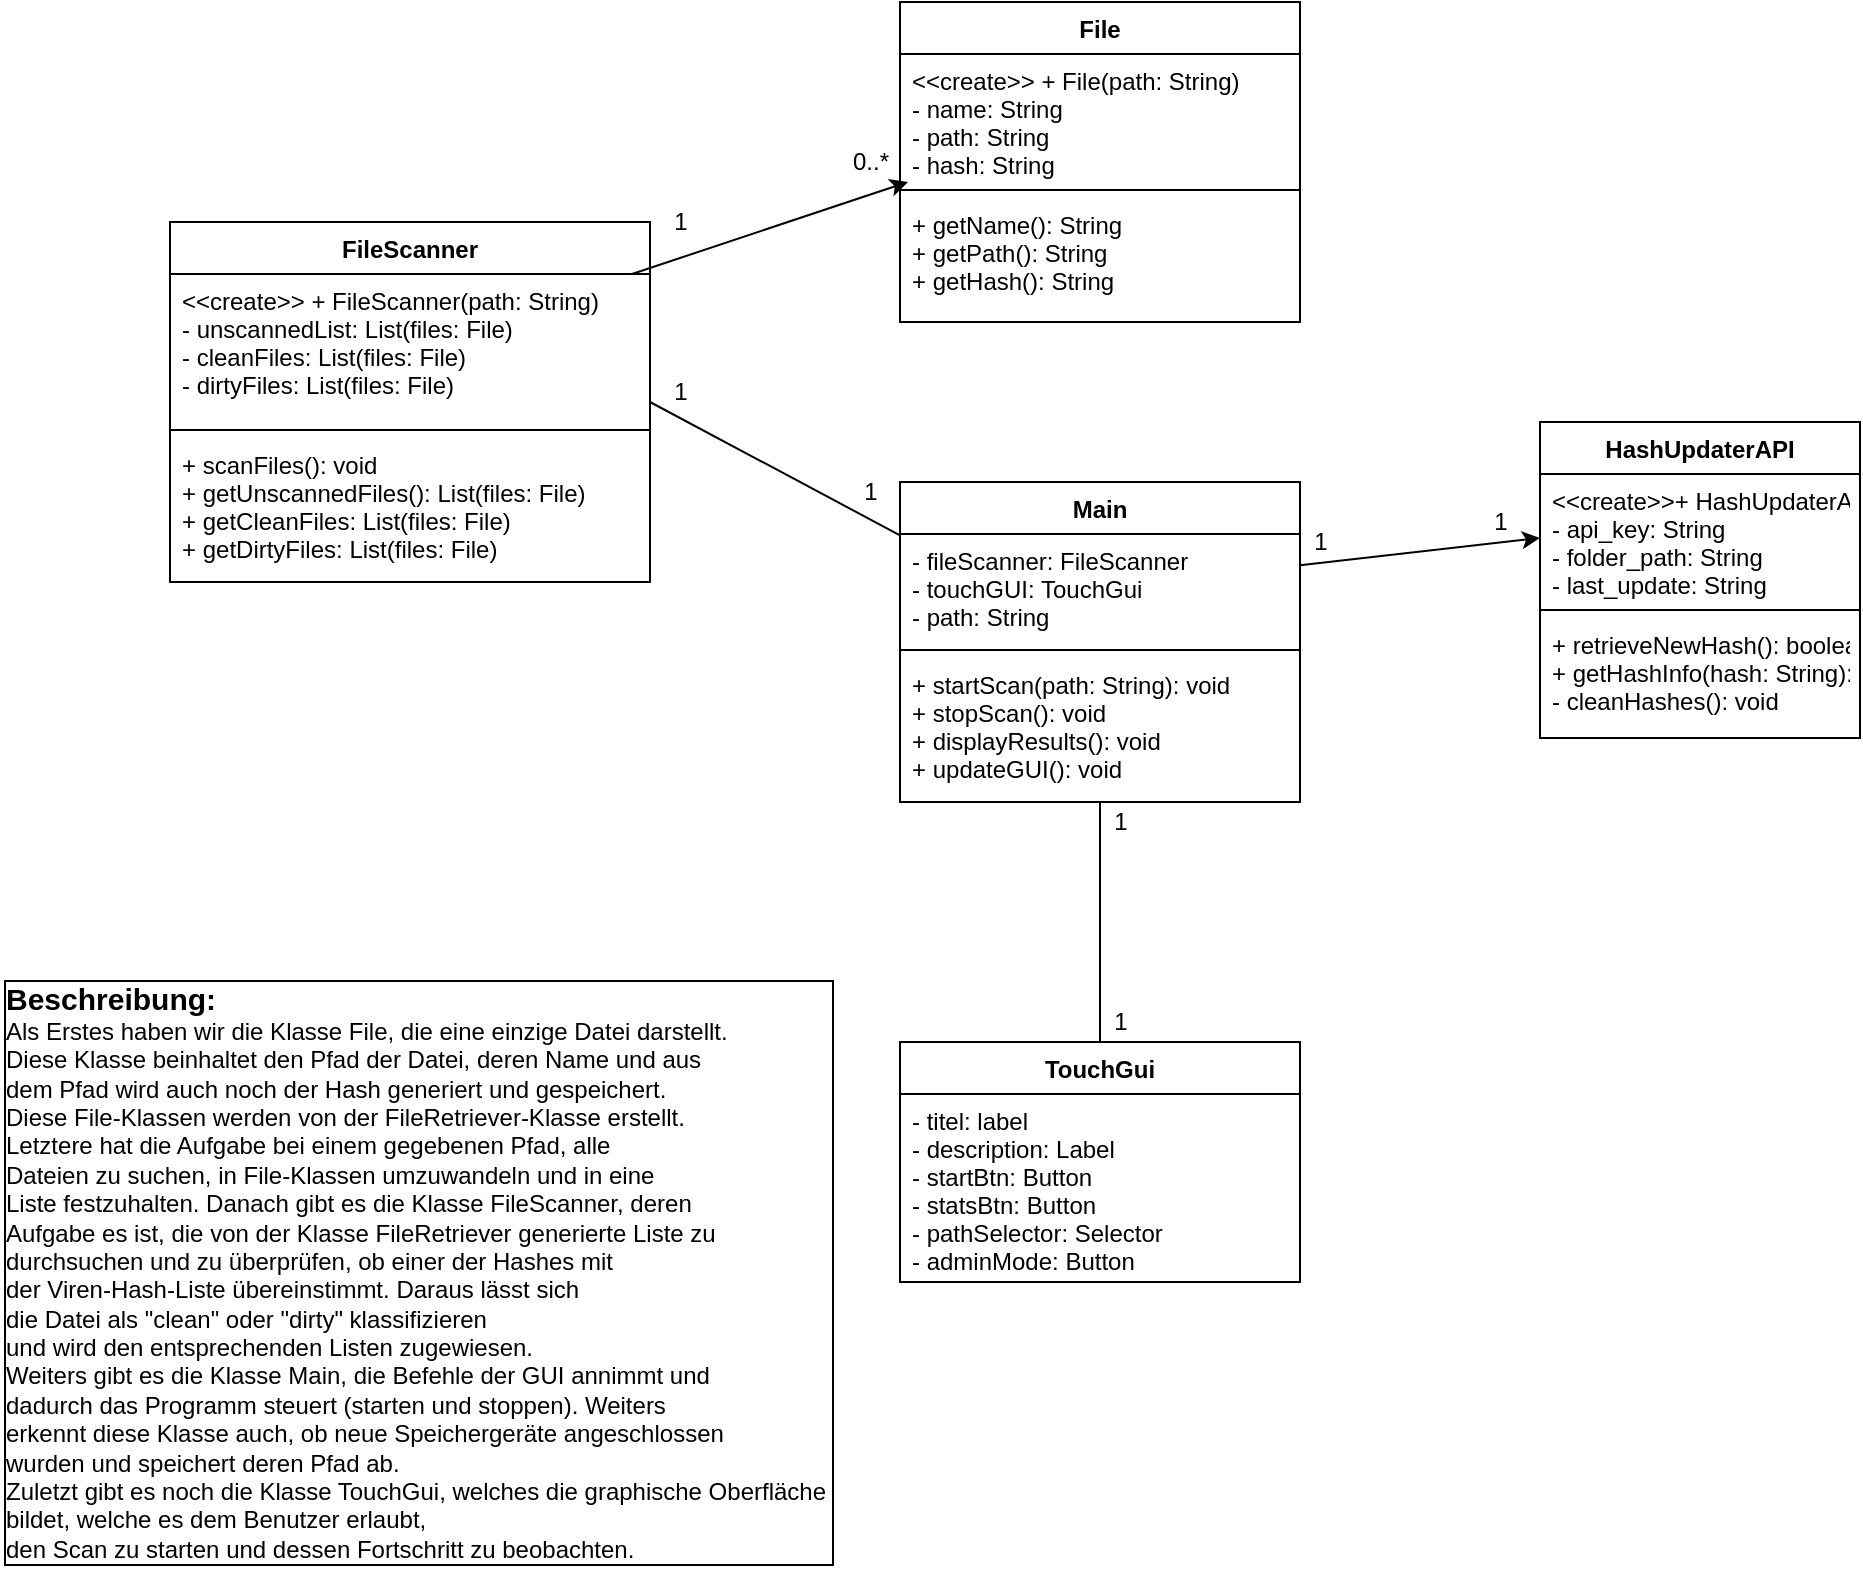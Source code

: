 <mxfile version="20.2.3" type="device"><diagram id="mL7l7FPVyaIDCE2y-QLY" name="Page-1"><mxGraphModel dx="2048" dy="754" grid="1" gridSize="10" guides="1" tooltips="1" connect="1" arrows="1" fold="1" page="1" pageScale="1" pageWidth="827" pageHeight="1169" math="0" shadow="0"><root><mxCell id="0"/><mxCell id="1" parent="0"/><mxCell id="8Jf-jBWoyHpCgJug0loW-1" value="File" style="swimlane;fontStyle=1;align=center;verticalAlign=top;childLayout=stackLayout;horizontal=1;startSize=26;horizontalStack=0;resizeParent=1;resizeParentMax=0;resizeLast=0;collapsible=1;marginBottom=0;" parent="1" vertex="1"><mxGeometry x="440" y="40" width="200" height="160" as="geometry"><mxRectangle x="480" y="120" width="60" height="30" as="alternateBounds"/></mxGeometry></mxCell><mxCell id="8Jf-jBWoyHpCgJug0loW-2" value="&lt;&lt;create&gt;&gt; + File(path: String)&#10;- name: String&#10;- path: String&#10;- hash: String" style="text;strokeColor=none;fillColor=none;align=left;verticalAlign=top;spacingLeft=4;spacingRight=4;overflow=hidden;rotatable=0;points=[[0,0.5],[1,0.5]];portConstraint=eastwest;" parent="8Jf-jBWoyHpCgJug0loW-1" vertex="1"><mxGeometry y="26" width="200" height="64" as="geometry"/></mxCell><mxCell id="8Jf-jBWoyHpCgJug0loW-3" value="" style="line;strokeWidth=1;fillColor=none;align=left;verticalAlign=middle;spacingTop=-1;spacingLeft=3;spacingRight=3;rotatable=0;labelPosition=right;points=[];portConstraint=eastwest;" parent="8Jf-jBWoyHpCgJug0loW-1" vertex="1"><mxGeometry y="90" width="200" height="8" as="geometry"/></mxCell><mxCell id="8Jf-jBWoyHpCgJug0loW-4" value="+ getName(): String&#10;+ getPath(): String&#10;+ getHash(): String" style="text;strokeColor=none;fillColor=none;align=left;verticalAlign=top;spacingLeft=4;spacingRight=4;overflow=hidden;rotatable=0;points=[[0,0.5],[1,0.5]];portConstraint=eastwest;" parent="8Jf-jBWoyHpCgJug0loW-1" vertex="1"><mxGeometry y="98" width="200" height="62" as="geometry"/></mxCell><mxCell id="8Jf-jBWoyHpCgJug0loW-26" style="rounded=0;orthogonalLoop=1;jettySize=auto;html=1;exitX=1;exitY=0.5;exitDx=0;exitDy=0;endArrow=none;endFill=0;" parent="1" source="8Jf-jBWoyHpCgJug0loW-10" target="8Jf-jBWoyHpCgJug0loW-15" edge="1"><mxGeometry relative="1" as="geometry"/></mxCell><mxCell id="8Jf-jBWoyHpCgJug0loW-10" value="FileScanner" style="swimlane;fontStyle=1;align=center;verticalAlign=top;childLayout=stackLayout;horizontal=1;startSize=26;horizontalStack=0;resizeParent=1;resizeParentMax=0;resizeLast=0;collapsible=1;marginBottom=0;" parent="1" vertex="1"><mxGeometry x="75" y="150" width="240" height="180" as="geometry"><mxRectangle x="190" y="340" width="110" height="30" as="alternateBounds"/></mxGeometry></mxCell><mxCell id="8Jf-jBWoyHpCgJug0loW-11" value="&lt;&lt;create&gt;&gt; + FileScanner(path: String)&#10;- unscannedList: List(files: File)&#10;- cleanFiles: List(files: File)&#10;- dirtyFiles: List(files: File)" style="text;strokeColor=none;fillColor=none;align=left;verticalAlign=top;spacingLeft=4;spacingRight=4;overflow=hidden;rotatable=0;points=[[0,0.5],[1,0.5]];portConstraint=eastwest;" parent="8Jf-jBWoyHpCgJug0loW-10" vertex="1"><mxGeometry y="26" width="240" height="74" as="geometry"/></mxCell><mxCell id="8Jf-jBWoyHpCgJug0loW-12" value="" style="line;strokeWidth=1;fillColor=none;align=left;verticalAlign=middle;spacingTop=-1;spacingLeft=3;spacingRight=3;rotatable=0;labelPosition=right;points=[];portConstraint=eastwest;" parent="8Jf-jBWoyHpCgJug0loW-10" vertex="1"><mxGeometry y="100" width="240" height="8" as="geometry"/></mxCell><mxCell id="8Jf-jBWoyHpCgJug0loW-13" value="+ scanFiles(): void&#10;+ getUnscannedFiles(): List(files: File)&#10;+ getCleanFiles: List(files: File)&#10;+ getDirtyFiles: List(files: File)&#10;" style="text;strokeColor=none;fillColor=none;align=left;verticalAlign=top;spacingLeft=4;spacingRight=4;overflow=hidden;rotatable=0;points=[[0,0.5],[1,0.5]];portConstraint=eastwest;" parent="8Jf-jBWoyHpCgJug0loW-10" vertex="1"><mxGeometry y="108" width="240" height="72" as="geometry"/></mxCell><mxCell id="8Jf-jBWoyHpCgJug0loW-27" style="edgeStyle=none;rounded=0;orthogonalLoop=1;jettySize=auto;html=1;exitX=0.5;exitY=1;exitDx=0;exitDy=0;entryX=0.5;entryY=0;entryDx=0;entryDy=0;endArrow=none;endFill=0;" parent="1" source="8Jf-jBWoyHpCgJug0loW-15" target="8Jf-jBWoyHpCgJug0loW-19" edge="1"><mxGeometry relative="1" as="geometry"/></mxCell><mxCell id="8Jf-jBWoyHpCgJug0loW-15" value="Main" style="swimlane;fontStyle=1;align=center;verticalAlign=top;childLayout=stackLayout;horizontal=1;startSize=26;horizontalStack=0;resizeParent=1;resizeParentMax=0;resizeLast=0;collapsible=1;marginBottom=0;" parent="1" vertex="1"><mxGeometry x="440" y="280" width="200" height="160" as="geometry"/></mxCell><mxCell id="8Jf-jBWoyHpCgJug0loW-16" value="- fileScanner: FileScanner&#10;- touchGUI: TouchGui&#10;- path: String" style="text;strokeColor=none;fillColor=none;align=left;verticalAlign=top;spacingLeft=4;spacingRight=4;overflow=hidden;rotatable=0;points=[[0,0.5],[1,0.5]];portConstraint=eastwest;" parent="8Jf-jBWoyHpCgJug0loW-15" vertex="1"><mxGeometry y="26" width="200" height="54" as="geometry"/></mxCell><mxCell id="8Jf-jBWoyHpCgJug0loW-17" value="" style="line;strokeWidth=1;fillColor=none;align=left;verticalAlign=middle;spacingTop=-1;spacingLeft=3;spacingRight=3;rotatable=0;labelPosition=right;points=[];portConstraint=eastwest;" parent="8Jf-jBWoyHpCgJug0loW-15" vertex="1"><mxGeometry y="80" width="200" height="8" as="geometry"/></mxCell><mxCell id="8Jf-jBWoyHpCgJug0loW-18" value="+ startScan(path: String): void&#10;+ stopScan(): void&#10;+ displayResults(): void&#10;+ updateGUI(): void" style="text;strokeColor=none;fillColor=none;align=left;verticalAlign=top;spacingLeft=4;spacingRight=4;overflow=hidden;rotatable=0;points=[[0,0.5],[1,0.5]];portConstraint=eastwest;" parent="8Jf-jBWoyHpCgJug0loW-15" vertex="1"><mxGeometry y="88" width="200" height="72" as="geometry"/></mxCell><mxCell id="8Jf-jBWoyHpCgJug0loW-19" value="TouchGui" style="swimlane;fontStyle=1;align=center;verticalAlign=top;childLayout=stackLayout;horizontal=1;startSize=26;horizontalStack=0;resizeParent=1;resizeParentMax=0;resizeLast=0;collapsible=1;marginBottom=0;" parent="1" vertex="1"><mxGeometry x="440" y="560" width="200" height="120" as="geometry"/></mxCell><mxCell id="8Jf-jBWoyHpCgJug0loW-20" value="- titel: label&#10;- description: Label&#10;- startBtn: Button&#10;- statsBtn: Button&#10;- pathSelector: Selector&#10;- adminMode: Button" style="text;strokeColor=none;fillColor=none;align=left;verticalAlign=top;spacingLeft=4;spacingRight=4;overflow=hidden;rotatable=0;points=[[0,0.5],[1,0.5]];portConstraint=eastwest;" parent="8Jf-jBWoyHpCgJug0loW-19" vertex="1"><mxGeometry y="26" width="200" height="94" as="geometry"/></mxCell><mxCell id="8Jf-jBWoyHpCgJug0loW-21" value="" style="line;strokeWidth=1;fillColor=none;align=left;verticalAlign=middle;spacingTop=-1;spacingLeft=3;spacingRight=3;rotatable=0;labelPosition=right;points=[];portConstraint=eastwest;" parent="8Jf-jBWoyHpCgJug0loW-19" vertex="1"><mxGeometry y="120" width="200" as="geometry"/></mxCell><mxCell id="8Jf-jBWoyHpCgJug0loW-29" value="0..*" style="text;html=1;align=center;verticalAlign=middle;resizable=0;points=[];autosize=1;strokeColor=none;fillColor=none;" parent="1" vertex="1"><mxGeometry x="405" y="105" width="40" height="30" as="geometry"/></mxCell><mxCell id="8Jf-jBWoyHpCgJug0loW-32" value="1" style="text;html=1;align=center;verticalAlign=middle;resizable=0;points=[];autosize=1;strokeColor=none;fillColor=none;" parent="1" vertex="1"><mxGeometry x="315" y="220" width="30" height="30" as="geometry"/></mxCell><mxCell id="8Jf-jBWoyHpCgJug0loW-33" value="1" style="text;html=1;align=center;verticalAlign=middle;resizable=0;points=[];autosize=1;strokeColor=none;fillColor=none;" parent="1" vertex="1"><mxGeometry x="410" y="270" width="30" height="30" as="geometry"/></mxCell><mxCell id="8Jf-jBWoyHpCgJug0loW-34" value="1" style="text;html=1;align=center;verticalAlign=middle;resizable=0;points=[];autosize=1;strokeColor=none;fillColor=none;" parent="1" vertex="1"><mxGeometry x="535" y="435" width="30" height="30" as="geometry"/></mxCell><mxCell id="8Jf-jBWoyHpCgJug0loW-35" value="1" style="text;html=1;align=center;verticalAlign=middle;resizable=0;points=[];autosize=1;strokeColor=none;fillColor=none;" parent="1" vertex="1"><mxGeometry x="535" y="535" width="30" height="30" as="geometry"/></mxCell><mxCell id="8Jf-jBWoyHpCgJug0loW-36" value="&lt;font style=&quot;font-size: 15px;&quot;&gt;&lt;b&gt;Beschreibung:&lt;/b&gt;&lt;/font&gt;&lt;br&gt;&lt;div&gt;Als Erstes haben wir die Klasse File, die eine einzige Datei darstellt.&lt;/div&gt;&lt;div&gt;Diese Klasse beinhaltet den Pfad der Datei, deren Name und aus&lt;/div&gt;&lt;div&gt;dem Pfad wird auch noch der Hash generiert und gespeichert.&lt;/div&gt;&lt;div&gt;Diese File-Klassen werden von der FileRetriever-Klasse erstellt.&lt;/div&gt;&lt;div&gt;Letztere hat die Aufgabe bei einem gegebenen Pfad, alle&lt;/div&gt;&lt;div&gt;Dateien zu suchen, in File-Klassen umzuwandeln und in eine&lt;/div&gt;&lt;div&gt;Liste festzuhalten. Danach gibt es die Klasse FileScanner, deren&amp;nbsp;&lt;/div&gt;&lt;div&gt;Aufgabe es ist, die von der Klasse FileRetriever generierte Liste zu&amp;nbsp;&lt;/div&gt;&lt;div&gt;durchsuchen und zu überprüfen, ob einer der Hashes mit&amp;nbsp;&lt;/div&gt;&lt;div&gt;der Viren-Hash-Liste übereinstimmt. Daraus lässt sich&amp;nbsp;&lt;/div&gt;&lt;div&gt;die Datei als &quot;clean&quot; oder &quot;dirty&quot; klassifizieren&amp;nbsp;&lt;/div&gt;&lt;div&gt;und wird den entsprechenden Listen zugewiesen.&lt;/div&gt;&lt;div&gt;Weiters gibt es die Klasse Main, die Befehle der GUI annimmt und&lt;/div&gt;&lt;div&gt;dadurch das Programm steuert (starten und stoppen). Weiters&lt;/div&gt;&lt;div&gt;erkennt diese Klasse auch, ob neue Speichergeräte angeschlossen&lt;/div&gt;&lt;div&gt;wurden und speichert deren Pfad ab.&lt;/div&gt;&lt;div&gt;Zuletzt gibt es noch die Klasse TouchGui, welches die graphische Oberfläche&amp;nbsp;&lt;/div&gt;&lt;div&gt;bildet, welche es dem Benutzer erlaubt,&amp;nbsp;&lt;/div&gt;&lt;div&gt;den Scan zu starten und dessen Fortschritt zu beobachten.&lt;/div&gt;" style="text;html=1;align=left;verticalAlign=middle;resizable=0;points=[];autosize=1;strokeColor=none;fillColor=none;labelBackgroundColor=default;labelBorderColor=default;" parent="1" vertex="1"><mxGeometry x="-10" y="520" width="440" height="310" as="geometry"/></mxCell><mxCell id="N7WrKu2soDUYzTjn7_RE-6" style="rounded=0;orthogonalLoop=1;jettySize=auto;html=1;" edge="1" parent="1" source="8Jf-jBWoyHpCgJug0loW-11" target="8Jf-jBWoyHpCgJug0loW-2"><mxGeometry relative="1" as="geometry"/></mxCell><mxCell id="N7WrKu2soDUYzTjn7_RE-8" value="1" style="text;html=1;align=center;verticalAlign=middle;resizable=0;points=[];autosize=1;strokeColor=none;fillColor=none;" vertex="1" parent="1"><mxGeometry x="315" y="135" width="30" height="30" as="geometry"/></mxCell><mxCell id="N7WrKu2soDUYzTjn7_RE-9" value="HashUpdaterAPI" style="swimlane;fontStyle=1;align=center;verticalAlign=top;childLayout=stackLayout;horizontal=1;startSize=26;horizontalStack=0;resizeParent=1;resizeParentMax=0;resizeLast=0;collapsible=1;marginBottom=0;" vertex="1" parent="1"><mxGeometry x="760" y="250" width="160" height="158" as="geometry"/></mxCell><mxCell id="N7WrKu2soDUYzTjn7_RE-10" value="&lt;&lt;create&gt;&gt;+ HashUpdaterAPI()&#10;- api_key: String&#10;- folder_path: String&#10;- last_update: String" style="text;strokeColor=none;fillColor=none;align=left;verticalAlign=top;spacingLeft=4;spacingRight=4;overflow=hidden;rotatable=0;points=[[0,0.5],[1,0.5]];portConstraint=eastwest;" vertex="1" parent="N7WrKu2soDUYzTjn7_RE-9"><mxGeometry y="26" width="160" height="64" as="geometry"/></mxCell><mxCell id="N7WrKu2soDUYzTjn7_RE-11" value="" style="line;strokeWidth=1;fillColor=none;align=left;verticalAlign=middle;spacingTop=-1;spacingLeft=3;spacingRight=3;rotatable=0;labelPosition=right;points=[];portConstraint=eastwest;" vertex="1" parent="N7WrKu2soDUYzTjn7_RE-9"><mxGeometry y="90" width="160" height="8" as="geometry"/></mxCell><mxCell id="N7WrKu2soDUYzTjn7_RE-12" value="+ retrieveNewHash(): boolean&#10;+ getHashInfo(hash: String): string&#10;- cleanHashes(): void" style="text;strokeColor=none;fillColor=none;align=left;verticalAlign=top;spacingLeft=4;spacingRight=4;overflow=hidden;rotatable=0;points=[[0,0.5],[1,0.5]];portConstraint=eastwest;" vertex="1" parent="N7WrKu2soDUYzTjn7_RE-9"><mxGeometry y="98" width="160" height="60" as="geometry"/></mxCell><mxCell id="N7WrKu2soDUYzTjn7_RE-13" style="edgeStyle=none;rounded=0;orthogonalLoop=1;jettySize=auto;html=1;entryX=0;entryY=0.5;entryDx=0;entryDy=0;" edge="1" parent="1" source="8Jf-jBWoyHpCgJug0loW-16" target="N7WrKu2soDUYzTjn7_RE-10"><mxGeometry relative="1" as="geometry"/></mxCell><mxCell id="N7WrKu2soDUYzTjn7_RE-14" value="1" style="text;html=1;align=center;verticalAlign=middle;resizable=0;points=[];autosize=1;strokeColor=none;fillColor=none;" vertex="1" parent="1"><mxGeometry x="635" y="295" width="30" height="30" as="geometry"/></mxCell><mxCell id="N7WrKu2soDUYzTjn7_RE-15" value="1" style="text;html=1;align=center;verticalAlign=middle;resizable=0;points=[];autosize=1;strokeColor=none;fillColor=none;" vertex="1" parent="1"><mxGeometry x="725" y="285" width="30" height="30" as="geometry"/></mxCell></root></mxGraphModel></diagram></mxfile>